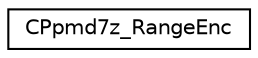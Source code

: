 digraph "Graphical Class Hierarchy"
{
 // LATEX_PDF_SIZE
  edge [fontname="Helvetica",fontsize="10",labelfontname="Helvetica",labelfontsize="10"];
  node [fontname="Helvetica",fontsize="10",shape=record];
  rankdir="LR";
  Node0 [label="CPpmd7z_RangeEnc",height=0.2,width=0.4,color="black", fillcolor="white", style="filled",URL="$struct_c_ppmd7z___range_enc.html",tooltip=" "];
}

